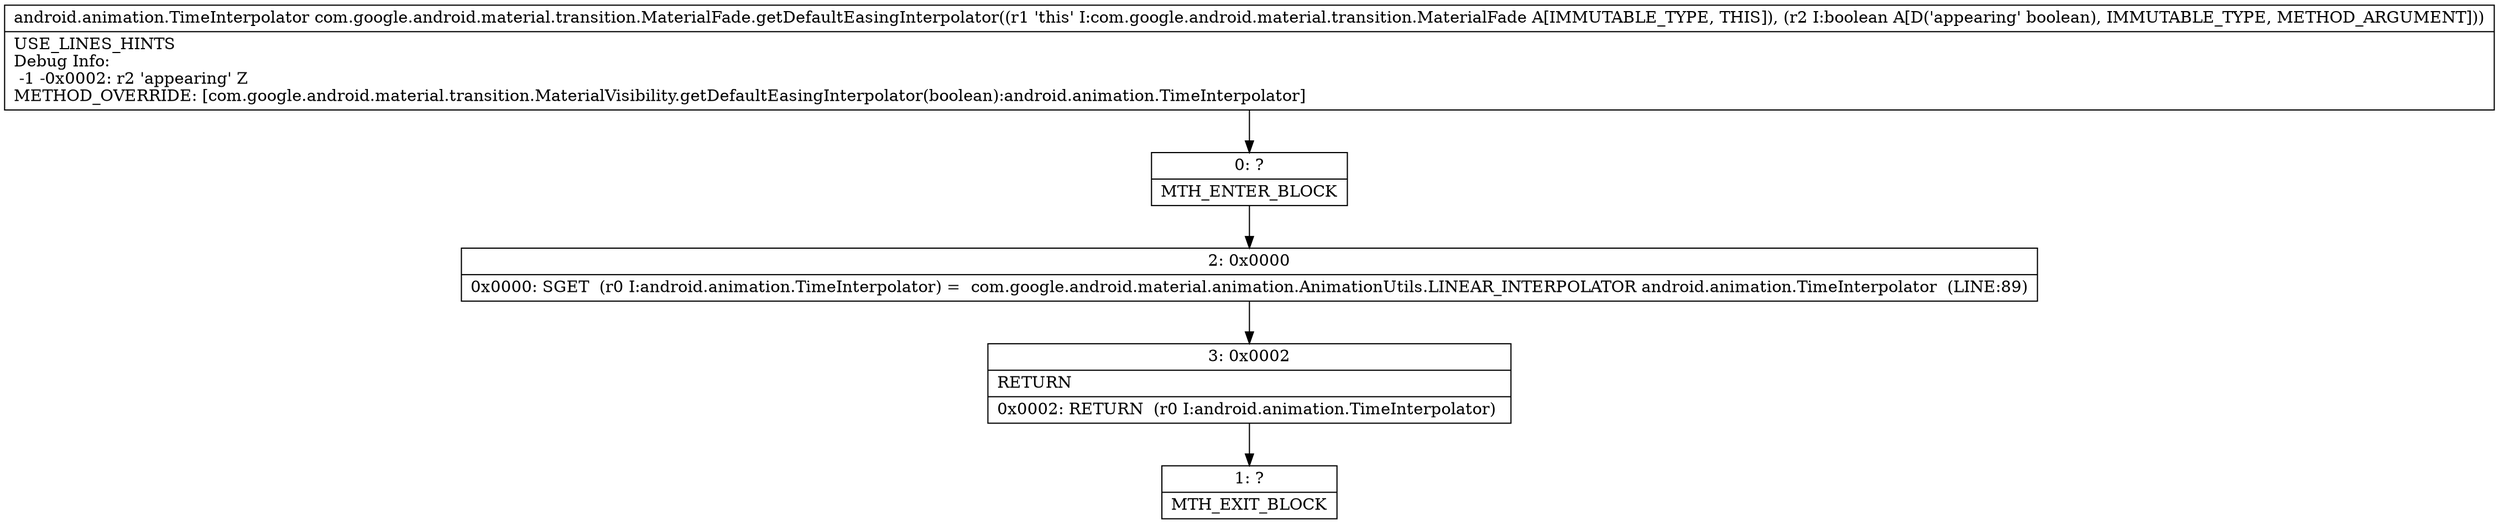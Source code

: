 digraph "CFG forcom.google.android.material.transition.MaterialFade.getDefaultEasingInterpolator(Z)Landroid\/animation\/TimeInterpolator;" {
Node_0 [shape=record,label="{0\:\ ?|MTH_ENTER_BLOCK\l}"];
Node_2 [shape=record,label="{2\:\ 0x0000|0x0000: SGET  (r0 I:android.animation.TimeInterpolator) =  com.google.android.material.animation.AnimationUtils.LINEAR_INTERPOLATOR android.animation.TimeInterpolator  (LINE:89)\l}"];
Node_3 [shape=record,label="{3\:\ 0x0002|RETURN\l|0x0002: RETURN  (r0 I:android.animation.TimeInterpolator) \l}"];
Node_1 [shape=record,label="{1\:\ ?|MTH_EXIT_BLOCK\l}"];
MethodNode[shape=record,label="{android.animation.TimeInterpolator com.google.android.material.transition.MaterialFade.getDefaultEasingInterpolator((r1 'this' I:com.google.android.material.transition.MaterialFade A[IMMUTABLE_TYPE, THIS]), (r2 I:boolean A[D('appearing' boolean), IMMUTABLE_TYPE, METHOD_ARGUMENT]))  | USE_LINES_HINTS\lDebug Info:\l  \-1 \-0x0002: r2 'appearing' Z\lMETHOD_OVERRIDE: [com.google.android.material.transition.MaterialVisibility.getDefaultEasingInterpolator(boolean):android.animation.TimeInterpolator]\l}"];
MethodNode -> Node_0;Node_0 -> Node_2;
Node_2 -> Node_3;
Node_3 -> Node_1;
}

